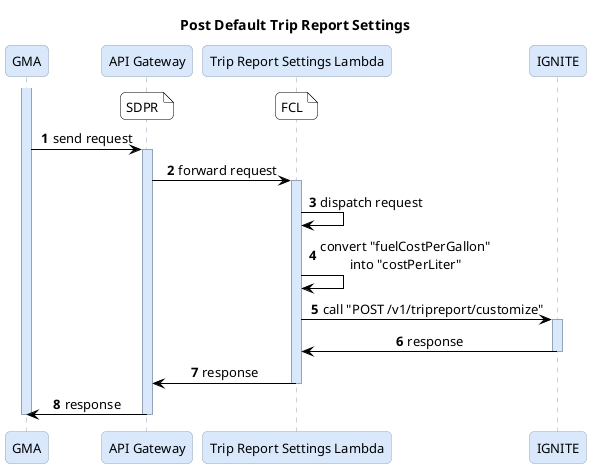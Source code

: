 @startuml

title Post Default Trip Report Settings

autonumber

skinparam roundcorner 10
skinparam shadowing false
skinparam sequence {
  ArrowColor Black
  LifeLineBorderColor #94a4b6
  LifeLineBackgroundColor #d9e8fb
  ParticipantBorderColor #94a4b6
  ParticipantBackgroundColor #d9e8fb
  ParticipantFontSize 13
  MessageAlign center
  NoteBorderColor blue
}
skinparam Note {
  BorderColor black
  BackgroundColor white
}

participant "GMA" as GMA
participant "API Gateway" as API
participant "Trip Report Settings Lambda" as Lambda
participant "IGNITE" as IGNITE

note over API: SDPR
/ note over Lambda: FCL

activate GMA
GMA -> API: send request

activate API
API -> Lambda: forward request

activate Lambda
Lambda -> Lambda: dispatch request

Lambda -> Lambda: convert "fuelCostPerGallon"\ninto "costPerLiter"

Lambda -> IGNITE: call "POST /v1/tripreport/customize"
activate IGNITE
IGNITE -> Lambda: response
deactivate IGNITE

Lambda -> API: response
deactivate Lambda

API -> GMA: response
deactivate API

deactivate GMA

@enduml